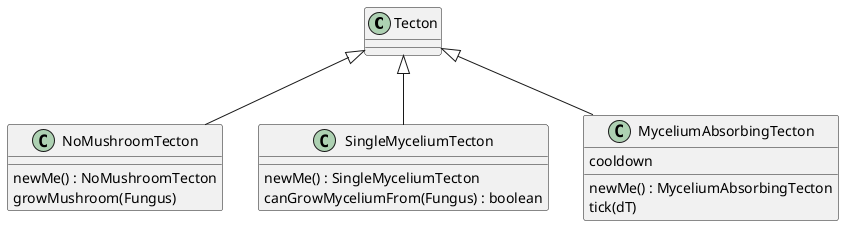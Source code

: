@startuml Tecton/special-tecton-classes

class Tecton
class NoMushroomTecton {
    newMe() : NoMushroomTecton
    growMushroom(Fungus)
}
class SingleMyceliumTecton {
    newMe() : SingleMyceliumTecton
    canGrowMyceliumFrom(Fungus) : boolean
}
class MyceliumAbsorbingTecton {
    cooldown
    newMe() : MyceliumAbsorbingTecton
    tick(dT)
}

Tecton <|-- NoMushroomTecton
Tecton <|-- SingleMyceliumTecton
Tecton <|-- MyceliumAbsorbingTecton

@enduml